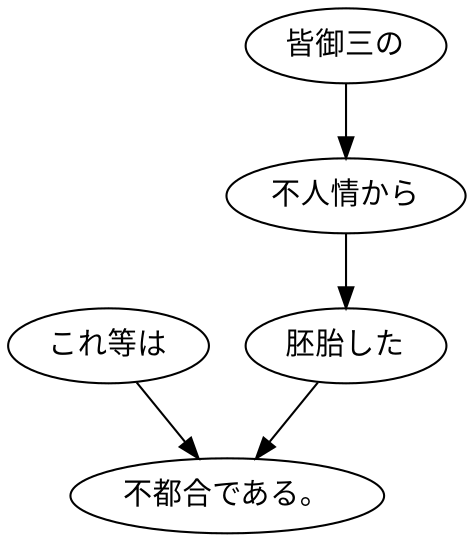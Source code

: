 digraph graph6442 {
	node0 [label="これ等は"];
	node1 [label="皆御三の"];
	node2 [label="不人情から"];
	node3 [label="胚胎した"];
	node4 [label="不都合である。"];
	node0 -> node4;
	node1 -> node2;
	node2 -> node3;
	node3 -> node4;
}
